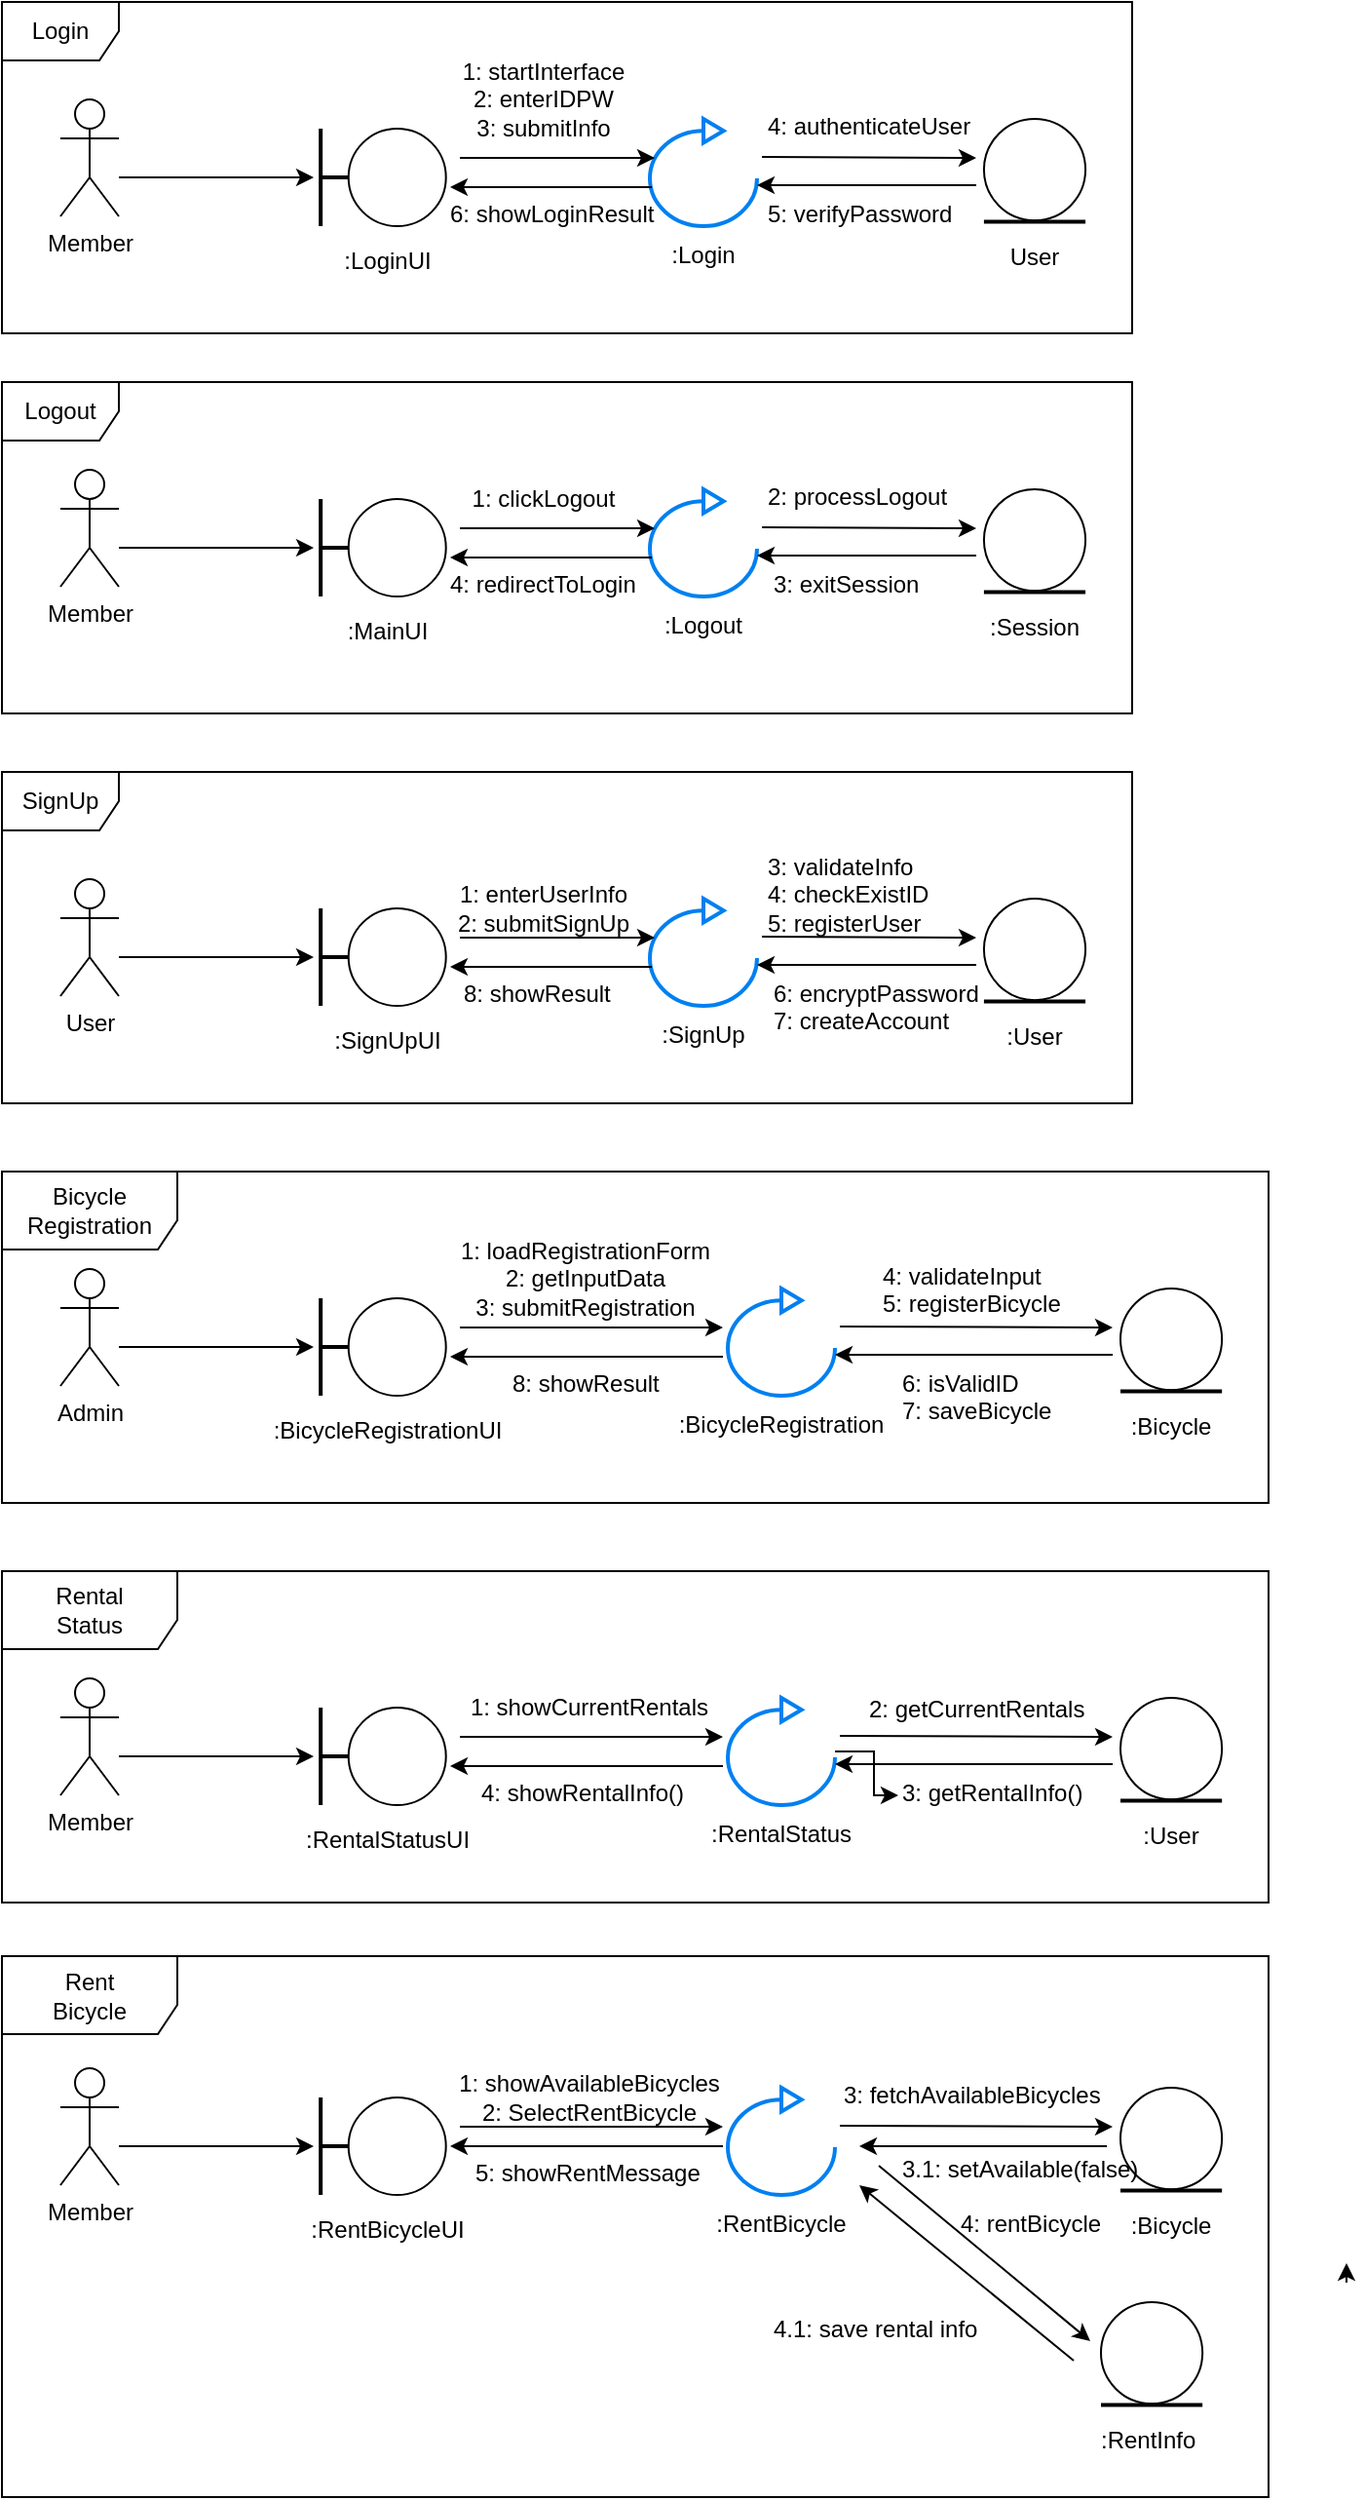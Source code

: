<mxfile version="27.0.6">
  <diagram id="7POO8YVk538lAPWGpWl2" name="페이지-1">
    <mxGraphModel dx="1158" dy="586" grid="1" gridSize="10" guides="1" tooltips="1" connect="1" arrows="1" fold="1" page="1" pageScale="1" pageWidth="1654" pageHeight="2336" math="0" shadow="0">
      <root>
        <mxCell id="0" />
        <mxCell id="1" parent="0" />
        <mxCell id="b7lioFWHBZrYRU6YxalM-2" value="Member" style="shape=umlActor;verticalLabelPosition=bottom;verticalAlign=top;html=1;outlineConnect=0;" vertex="1" parent="1">
          <mxGeometry x="40" y="80" width="30" height="60" as="geometry" />
        </mxCell>
        <mxCell id="b7lioFWHBZrYRU6YxalM-4" value="" style="html=1;verticalLabelPosition=bottom;align=center;labelBackgroundColor=#ffffff;verticalAlign=top;strokeWidth=2;strokeColor=light-dark(#0080F0,#FFFFFF);shadow=0;dashed=0;shape=mxgraph.ios7.icons.reload;" vertex="1" parent="1">
          <mxGeometry x="342.5" y="90" width="55" height="55" as="geometry" />
        </mxCell>
        <mxCell id="b7lioFWHBZrYRU6YxalM-15" value="" style="group" vertex="1" connectable="0" parent="1">
          <mxGeometry x="170" y="95" width="75" height="50" as="geometry" />
        </mxCell>
        <mxCell id="b7lioFWHBZrYRU6YxalM-12" value="" style="ellipse;whiteSpace=wrap;html=1;aspect=fixed;" vertex="1" parent="b7lioFWHBZrYRU6YxalM-15">
          <mxGeometry x="17.857" width="50" height="50" as="geometry" />
        </mxCell>
        <mxCell id="b7lioFWHBZrYRU6YxalM-13" value="" style="line;strokeWidth=2;html=1;" vertex="1" parent="b7lioFWHBZrYRU6YxalM-15">
          <mxGeometry x="3.571" y="21.875" width="14.286" height="6.25" as="geometry" />
        </mxCell>
        <mxCell id="b7lioFWHBZrYRU6YxalM-14" value="" style="line;strokeWidth=2;direction=south;html=1;" vertex="1" parent="b7lioFWHBZrYRU6YxalM-15">
          <mxGeometry width="7.143" height="50" as="geometry" />
        </mxCell>
        <mxCell id="b7lioFWHBZrYRU6YxalM-16" value="" style="group" vertex="1" connectable="0" parent="1">
          <mxGeometry x="513.95" y="90" width="52.09" height="56" as="geometry" />
        </mxCell>
        <mxCell id="b7lioFWHBZrYRU6YxalM-8" value="" style="ellipse;whiteSpace=wrap;html=1;aspect=fixed;" vertex="1" parent="b7lioFWHBZrYRU6YxalM-16">
          <mxGeometry width="52.09" height="52.09" as="geometry" />
        </mxCell>
        <mxCell id="b7lioFWHBZrYRU6YxalM-11" value="" style="line;strokeWidth=2;html=1;" vertex="1" parent="b7lioFWHBZrYRU6YxalM-16">
          <mxGeometry y="49.488" width="52.09" height="6.512" as="geometry" />
        </mxCell>
        <mxCell id="b7lioFWHBZrYRU6YxalM-18" value=":LoginUI" style="text;html=1;align=center;verticalAlign=middle;whiteSpace=wrap;rounded=0;fillColor=none;strokeColor=light-dark(transparent,#000000);" vertex="1" parent="1">
          <mxGeometry x="177.5" y="148" width="60" height="30" as="geometry" />
        </mxCell>
        <mxCell id="b7lioFWHBZrYRU6YxalM-20" value=":Login" style="text;html=1;align=center;verticalAlign=middle;whiteSpace=wrap;rounded=0;fillColor=none;strokeColor=light-dark(transparent,#000000);" vertex="1" parent="1">
          <mxGeometry x="340" y="145" width="60" height="30" as="geometry" />
        </mxCell>
        <mxCell id="b7lioFWHBZrYRU6YxalM-23" value="User" style="text;html=1;align=center;verticalAlign=middle;whiteSpace=wrap;rounded=0;" vertex="1" parent="1">
          <mxGeometry x="510" y="146" width="60" height="30" as="geometry" />
        </mxCell>
        <mxCell id="b7lioFWHBZrYRU6YxalM-24" value="1: startInterface&lt;div&gt;2: enterIDPW&lt;/div&gt;&lt;div&gt;3: submitInfo&lt;/div&gt;" style="text;html=1;align=center;verticalAlign=middle;whiteSpace=wrap;rounded=0;" vertex="1" parent="1">
          <mxGeometry x="237.5" y="50" width="100" height="60" as="geometry" />
        </mxCell>
        <mxCell id="b7lioFWHBZrYRU6YxalM-25" value="4: authenticateUser" style="text;whiteSpace=wrap;" vertex="1" parent="1">
          <mxGeometry x="401.45" y="80" width="112.5" height="30" as="geometry" />
        </mxCell>
        <mxCell id="b7lioFWHBZrYRU6YxalM-29" value="" style="endArrow=classic;html=1;rounded=0;" edge="1" parent="1">
          <mxGeometry width="50" height="50" relative="1" as="geometry">
            <mxPoint x="70" y="120" as="sourcePoint" />
            <mxPoint x="170" y="120" as="targetPoint" />
          </mxGeometry>
        </mxCell>
        <mxCell id="b7lioFWHBZrYRU6YxalM-30" value="" style="endArrow=classic;html=1;rounded=0;" edge="1" parent="1">
          <mxGeometry width="50" height="50" relative="1" as="geometry">
            <mxPoint x="245" y="110" as="sourcePoint" />
            <mxPoint x="345" y="110" as="targetPoint" />
          </mxGeometry>
        </mxCell>
        <mxCell id="b7lioFWHBZrYRU6YxalM-31" value="" style="endArrow=classic;html=1;rounded=0;" edge="1" parent="1">
          <mxGeometry width="50" height="50" relative="1" as="geometry">
            <mxPoint x="400" y="109.52" as="sourcePoint" />
            <mxPoint x="510" y="110" as="targetPoint" />
          </mxGeometry>
        </mxCell>
        <mxCell id="b7lioFWHBZrYRU6YxalM-32" value="" style="endArrow=classic;html=1;rounded=0;" edge="1" parent="1">
          <mxGeometry width="50" height="50" relative="1" as="geometry">
            <mxPoint x="510" y="124" as="sourcePoint" />
            <mxPoint x="397.5" y="124" as="targetPoint" />
          </mxGeometry>
        </mxCell>
        <mxCell id="b7lioFWHBZrYRU6YxalM-34" value="5: verifyPassword" style="text;whiteSpace=wrap;" vertex="1" parent="1">
          <mxGeometry x="400.5" y="125" width="110" height="30" as="geometry" />
        </mxCell>
        <mxCell id="b7lioFWHBZrYRU6YxalM-38" value="" style="endArrow=classic;html=1;rounded=0;" edge="1" parent="1">
          <mxGeometry width="50" height="50" relative="1" as="geometry">
            <mxPoint x="343.5" y="125" as="sourcePoint" />
            <mxPoint x="240" y="125" as="targetPoint" />
          </mxGeometry>
        </mxCell>
        <mxCell id="b7lioFWHBZrYRU6YxalM-39" value="6: showLoginResult" style="text;whiteSpace=wrap;" vertex="1" parent="1">
          <mxGeometry x="237.5" y="125" width="110" height="30" as="geometry" />
        </mxCell>
        <mxCell id="b7lioFWHBZrYRU6YxalM-40" value="Member" style="shape=umlActor;verticalLabelPosition=bottom;verticalAlign=top;html=1;outlineConnect=0;" vertex="1" parent="1">
          <mxGeometry x="40" y="270" width="30" height="60" as="geometry" />
        </mxCell>
        <mxCell id="b7lioFWHBZrYRU6YxalM-41" value="" style="html=1;verticalLabelPosition=bottom;align=center;labelBackgroundColor=#ffffff;verticalAlign=top;strokeWidth=2;strokeColor=light-dark(#0080F0,#FFFFFF);shadow=0;dashed=0;shape=mxgraph.ios7.icons.reload;" vertex="1" parent="1">
          <mxGeometry x="342.5" y="280" width="55" height="55" as="geometry" />
        </mxCell>
        <mxCell id="b7lioFWHBZrYRU6YxalM-42" value="" style="group" vertex="1" connectable="0" parent="1">
          <mxGeometry x="170" y="285" width="75" height="50" as="geometry" />
        </mxCell>
        <mxCell id="b7lioFWHBZrYRU6YxalM-43" value="" style="ellipse;whiteSpace=wrap;html=1;aspect=fixed;" vertex="1" parent="b7lioFWHBZrYRU6YxalM-42">
          <mxGeometry x="17.857" width="50" height="50" as="geometry" />
        </mxCell>
        <mxCell id="b7lioFWHBZrYRU6YxalM-44" value="" style="line;strokeWidth=2;html=1;" vertex="1" parent="b7lioFWHBZrYRU6YxalM-42">
          <mxGeometry x="3.571" y="21.875" width="14.286" height="6.25" as="geometry" />
        </mxCell>
        <mxCell id="b7lioFWHBZrYRU6YxalM-45" value="" style="line;strokeWidth=2;direction=south;html=1;" vertex="1" parent="b7lioFWHBZrYRU6YxalM-42">
          <mxGeometry width="7.143" height="50" as="geometry" />
        </mxCell>
        <mxCell id="b7lioFWHBZrYRU6YxalM-46" value="" style="group" vertex="1" connectable="0" parent="1">
          <mxGeometry x="513.95" y="280" width="52.09" height="56" as="geometry" />
        </mxCell>
        <mxCell id="b7lioFWHBZrYRU6YxalM-47" value="" style="ellipse;whiteSpace=wrap;html=1;aspect=fixed;" vertex="1" parent="b7lioFWHBZrYRU6YxalM-46">
          <mxGeometry width="52.09" height="52.09" as="geometry" />
        </mxCell>
        <mxCell id="b7lioFWHBZrYRU6YxalM-48" value="" style="line;strokeWidth=2;html=1;" vertex="1" parent="b7lioFWHBZrYRU6YxalM-46">
          <mxGeometry y="49.488" width="52.09" height="6.512" as="geometry" />
        </mxCell>
        <mxCell id="b7lioFWHBZrYRU6YxalM-49" value=":MainUI" style="text;html=1;align=center;verticalAlign=middle;whiteSpace=wrap;rounded=0;fillColor=none;strokeColor=light-dark(transparent,#000000);" vertex="1" parent="1">
          <mxGeometry x="177.5" y="338" width="60" height="30" as="geometry" />
        </mxCell>
        <mxCell id="b7lioFWHBZrYRU6YxalM-50" value=":Logout" style="text;html=1;align=center;verticalAlign=middle;whiteSpace=wrap;rounded=0;fillColor=none;strokeColor=light-dark(transparent,#000000);" vertex="1" parent="1">
          <mxGeometry x="340" y="335" width="60" height="30" as="geometry" />
        </mxCell>
        <mxCell id="b7lioFWHBZrYRU6YxalM-51" value=":Session" style="text;html=1;align=center;verticalAlign=middle;whiteSpace=wrap;rounded=0;" vertex="1" parent="1">
          <mxGeometry x="510" y="336" width="60" height="30" as="geometry" />
        </mxCell>
        <mxCell id="b7lioFWHBZrYRU6YxalM-52" value="1: clickLogout" style="text;html=1;align=center;verticalAlign=middle;whiteSpace=wrap;rounded=0;" vertex="1" parent="1">
          <mxGeometry x="237.5" y="270" width="100" height="30" as="geometry" />
        </mxCell>
        <mxCell id="b7lioFWHBZrYRU6YxalM-53" value="2: processLogout" style="text;whiteSpace=wrap;" vertex="1" parent="1">
          <mxGeometry x="401.45" y="270" width="112.5" height="30" as="geometry" />
        </mxCell>
        <mxCell id="b7lioFWHBZrYRU6YxalM-54" value="" style="endArrow=classic;html=1;rounded=0;" edge="1" parent="1">
          <mxGeometry width="50" height="50" relative="1" as="geometry">
            <mxPoint x="70" y="310" as="sourcePoint" />
            <mxPoint x="170" y="310" as="targetPoint" />
          </mxGeometry>
        </mxCell>
        <mxCell id="b7lioFWHBZrYRU6YxalM-55" value="" style="endArrow=classic;html=1;rounded=0;" edge="1" parent="1">
          <mxGeometry width="50" height="50" relative="1" as="geometry">
            <mxPoint x="245" y="300" as="sourcePoint" />
            <mxPoint x="345" y="300" as="targetPoint" />
          </mxGeometry>
        </mxCell>
        <mxCell id="b7lioFWHBZrYRU6YxalM-56" value="" style="endArrow=classic;html=1;rounded=0;" edge="1" parent="1">
          <mxGeometry width="50" height="50" relative="1" as="geometry">
            <mxPoint x="400" y="299.52" as="sourcePoint" />
            <mxPoint x="510" y="300" as="targetPoint" />
          </mxGeometry>
        </mxCell>
        <mxCell id="b7lioFWHBZrYRU6YxalM-57" value="" style="endArrow=classic;html=1;rounded=0;" edge="1" parent="1">
          <mxGeometry width="50" height="50" relative="1" as="geometry">
            <mxPoint x="510" y="314" as="sourcePoint" />
            <mxPoint x="397.5" y="314" as="targetPoint" />
          </mxGeometry>
        </mxCell>
        <mxCell id="b7lioFWHBZrYRU6YxalM-58" value="3: exitSession" style="text;whiteSpace=wrap;" vertex="1" parent="1">
          <mxGeometry x="403.95" y="315" width="110" height="30" as="geometry" />
        </mxCell>
        <mxCell id="b7lioFWHBZrYRU6YxalM-59" value="" style="endArrow=classic;html=1;rounded=0;" edge="1" parent="1">
          <mxGeometry width="50" height="50" relative="1" as="geometry">
            <mxPoint x="343.5" y="315" as="sourcePoint" />
            <mxPoint x="240" y="315" as="targetPoint" />
          </mxGeometry>
        </mxCell>
        <mxCell id="b7lioFWHBZrYRU6YxalM-60" value="4: redirectToLogin" style="text;whiteSpace=wrap;" vertex="1" parent="1">
          <mxGeometry x="237.5" y="315" width="110" height="30" as="geometry" />
        </mxCell>
        <mxCell id="b7lioFWHBZrYRU6YxalM-61" value="Login" style="shape=umlFrame;whiteSpace=wrap;html=1;pointerEvents=0;" vertex="1" parent="1">
          <mxGeometry x="10" y="30" width="580" height="170" as="geometry" />
        </mxCell>
        <mxCell id="b7lioFWHBZrYRU6YxalM-62" value="Logout" style="shape=umlFrame;whiteSpace=wrap;html=1;pointerEvents=0;" vertex="1" parent="1">
          <mxGeometry x="10" y="225" width="580" height="170" as="geometry" />
        </mxCell>
        <mxCell id="b7lioFWHBZrYRU6YxalM-63" value="User" style="shape=umlActor;verticalLabelPosition=bottom;verticalAlign=top;html=1;outlineConnect=0;" vertex="1" parent="1">
          <mxGeometry x="40" y="480" width="30" height="60" as="geometry" />
        </mxCell>
        <mxCell id="b7lioFWHBZrYRU6YxalM-64" value="" style="html=1;verticalLabelPosition=bottom;align=center;labelBackgroundColor=#ffffff;verticalAlign=top;strokeWidth=2;strokeColor=light-dark(#0080F0,#FFFFFF);shadow=0;dashed=0;shape=mxgraph.ios7.icons.reload;" vertex="1" parent="1">
          <mxGeometry x="342.5" y="490" width="55" height="55" as="geometry" />
        </mxCell>
        <mxCell id="b7lioFWHBZrYRU6YxalM-65" value="" style="group" vertex="1" connectable="0" parent="1">
          <mxGeometry x="170" y="495" width="75" height="50" as="geometry" />
        </mxCell>
        <mxCell id="b7lioFWHBZrYRU6YxalM-66" value="" style="ellipse;whiteSpace=wrap;html=1;aspect=fixed;" vertex="1" parent="b7lioFWHBZrYRU6YxalM-65">
          <mxGeometry x="17.857" width="50" height="50" as="geometry" />
        </mxCell>
        <mxCell id="b7lioFWHBZrYRU6YxalM-67" value="" style="line;strokeWidth=2;html=1;" vertex="1" parent="b7lioFWHBZrYRU6YxalM-65">
          <mxGeometry x="3.571" y="21.875" width="14.286" height="6.25" as="geometry" />
        </mxCell>
        <mxCell id="b7lioFWHBZrYRU6YxalM-68" value="" style="line;strokeWidth=2;direction=south;html=1;" vertex="1" parent="b7lioFWHBZrYRU6YxalM-65">
          <mxGeometry width="7.143" height="50" as="geometry" />
        </mxCell>
        <mxCell id="b7lioFWHBZrYRU6YxalM-69" value="" style="group" vertex="1" connectable="0" parent="1">
          <mxGeometry x="513.95" y="490" width="52.09" height="56" as="geometry" />
        </mxCell>
        <mxCell id="b7lioFWHBZrYRU6YxalM-70" value="" style="ellipse;whiteSpace=wrap;html=1;aspect=fixed;" vertex="1" parent="b7lioFWHBZrYRU6YxalM-69">
          <mxGeometry width="52.09" height="52.09" as="geometry" />
        </mxCell>
        <mxCell id="b7lioFWHBZrYRU6YxalM-71" value="" style="line;strokeWidth=2;html=1;" vertex="1" parent="b7lioFWHBZrYRU6YxalM-69">
          <mxGeometry y="49.488" width="52.09" height="6.512" as="geometry" />
        </mxCell>
        <mxCell id="b7lioFWHBZrYRU6YxalM-72" value=":SignUpUI" style="text;html=1;align=center;verticalAlign=middle;whiteSpace=wrap;rounded=0;fillColor=none;strokeColor=light-dark(transparent,#000000);" vertex="1" parent="1">
          <mxGeometry x="177.5" y="548" width="60" height="30" as="geometry" />
        </mxCell>
        <mxCell id="b7lioFWHBZrYRU6YxalM-73" value=":SignUp" style="text;html=1;align=center;verticalAlign=middle;whiteSpace=wrap;rounded=0;fillColor=none;strokeColor=light-dark(transparent,#000000);" vertex="1" parent="1">
          <mxGeometry x="340" y="545" width="60" height="30" as="geometry" />
        </mxCell>
        <mxCell id="b7lioFWHBZrYRU6YxalM-74" value=":User" style="text;html=1;align=center;verticalAlign=middle;whiteSpace=wrap;rounded=0;" vertex="1" parent="1">
          <mxGeometry x="510" y="546" width="60" height="30" as="geometry" />
        </mxCell>
        <mxCell id="b7lioFWHBZrYRU6YxalM-75" value="1: enterUserInfo&lt;div&gt;2: submitSignUp&lt;/div&gt;" style="text;html=1;align=center;verticalAlign=middle;whiteSpace=wrap;rounded=0;" vertex="1" parent="1">
          <mxGeometry x="237.5" y="480" width="100" height="30" as="geometry" />
        </mxCell>
        <mxCell id="b7lioFWHBZrYRU6YxalM-76" value="3: validateInfo&#xa;4: checkExistID&#xa;5: registerUser" style="text;whiteSpace=wrap;" vertex="1" parent="1">
          <mxGeometry x="401.45" y="460" width="112.5" height="50" as="geometry" />
        </mxCell>
        <mxCell id="b7lioFWHBZrYRU6YxalM-77" value="" style="endArrow=classic;html=1;rounded=0;" edge="1" parent="1">
          <mxGeometry width="50" height="50" relative="1" as="geometry">
            <mxPoint x="70" y="520" as="sourcePoint" />
            <mxPoint x="170" y="520" as="targetPoint" />
          </mxGeometry>
        </mxCell>
        <mxCell id="b7lioFWHBZrYRU6YxalM-78" value="" style="endArrow=classic;html=1;rounded=0;" edge="1" parent="1">
          <mxGeometry width="50" height="50" relative="1" as="geometry">
            <mxPoint x="245" y="510" as="sourcePoint" />
            <mxPoint x="345" y="510" as="targetPoint" />
          </mxGeometry>
        </mxCell>
        <mxCell id="b7lioFWHBZrYRU6YxalM-79" value="" style="endArrow=classic;html=1;rounded=0;" edge="1" parent="1">
          <mxGeometry width="50" height="50" relative="1" as="geometry">
            <mxPoint x="400" y="509.52" as="sourcePoint" />
            <mxPoint x="510" y="510" as="targetPoint" />
          </mxGeometry>
        </mxCell>
        <mxCell id="b7lioFWHBZrYRU6YxalM-80" value="" style="endArrow=classic;html=1;rounded=0;" edge="1" parent="1">
          <mxGeometry width="50" height="50" relative="1" as="geometry">
            <mxPoint x="510" y="524" as="sourcePoint" />
            <mxPoint x="397.5" y="524" as="targetPoint" />
          </mxGeometry>
        </mxCell>
        <mxCell id="b7lioFWHBZrYRU6YxalM-81" value="6: encryptPassword&#xa;7: createAccount" style="text;whiteSpace=wrap;" vertex="1" parent="1">
          <mxGeometry x="403.95" y="525" width="110" height="30" as="geometry" />
        </mxCell>
        <mxCell id="b7lioFWHBZrYRU6YxalM-82" value="" style="endArrow=classic;html=1;rounded=0;" edge="1" parent="1">
          <mxGeometry width="50" height="50" relative="1" as="geometry">
            <mxPoint x="343.5" y="525" as="sourcePoint" />
            <mxPoint x="240" y="525" as="targetPoint" />
          </mxGeometry>
        </mxCell>
        <mxCell id="b7lioFWHBZrYRU6YxalM-83" value="8: showResult" style="text;whiteSpace=wrap;" vertex="1" parent="1">
          <mxGeometry x="245" y="525" width="110" height="30" as="geometry" />
        </mxCell>
        <mxCell id="b7lioFWHBZrYRU6YxalM-84" value="SignUp" style="shape=umlFrame;whiteSpace=wrap;html=1;pointerEvents=0;" vertex="1" parent="1">
          <mxGeometry x="10" y="425" width="580" height="170" as="geometry" />
        </mxCell>
        <mxCell id="b7lioFWHBZrYRU6YxalM-85" value="Admin" style="shape=umlActor;verticalLabelPosition=bottom;verticalAlign=top;html=1;outlineConnect=0;" vertex="1" parent="1">
          <mxGeometry x="40" y="680" width="30" height="60" as="geometry" />
        </mxCell>
        <mxCell id="b7lioFWHBZrYRU6YxalM-86" value="" style="html=1;verticalLabelPosition=bottom;align=center;labelBackgroundColor=#ffffff;verticalAlign=top;strokeWidth=2;strokeColor=light-dark(#0080F0,#FFFFFF);shadow=0;dashed=0;shape=mxgraph.ios7.icons.reload;" vertex="1" parent="1">
          <mxGeometry x="382.5" y="690" width="55" height="55" as="geometry" />
        </mxCell>
        <mxCell id="b7lioFWHBZrYRU6YxalM-87" value="" style="group" vertex="1" connectable="0" parent="1">
          <mxGeometry x="170" y="695" width="75" height="50" as="geometry" />
        </mxCell>
        <mxCell id="b7lioFWHBZrYRU6YxalM-88" value="" style="ellipse;whiteSpace=wrap;html=1;aspect=fixed;" vertex="1" parent="b7lioFWHBZrYRU6YxalM-87">
          <mxGeometry x="17.857" width="50" height="50" as="geometry" />
        </mxCell>
        <mxCell id="b7lioFWHBZrYRU6YxalM-89" value="" style="line;strokeWidth=2;html=1;" vertex="1" parent="b7lioFWHBZrYRU6YxalM-87">
          <mxGeometry x="3.571" y="21.875" width="14.286" height="6.25" as="geometry" />
        </mxCell>
        <mxCell id="b7lioFWHBZrYRU6YxalM-90" value="" style="line;strokeWidth=2;direction=south;html=1;" vertex="1" parent="b7lioFWHBZrYRU6YxalM-87">
          <mxGeometry width="7.143" height="50" as="geometry" />
        </mxCell>
        <mxCell id="b7lioFWHBZrYRU6YxalM-91" value="" style="group" vertex="1" connectable="0" parent="1">
          <mxGeometry x="584" y="690" width="52.09" height="56" as="geometry" />
        </mxCell>
        <mxCell id="b7lioFWHBZrYRU6YxalM-92" value="" style="ellipse;whiteSpace=wrap;html=1;aspect=fixed;" vertex="1" parent="b7lioFWHBZrYRU6YxalM-91">
          <mxGeometry width="52.09" height="52.09" as="geometry" />
        </mxCell>
        <mxCell id="b7lioFWHBZrYRU6YxalM-93" value="" style="line;strokeWidth=2;html=1;" vertex="1" parent="b7lioFWHBZrYRU6YxalM-91">
          <mxGeometry y="49.488" width="52.09" height="6.512" as="geometry" />
        </mxCell>
        <mxCell id="b7lioFWHBZrYRU6YxalM-94" value=":BicycleRegistrationUI" style="text;html=1;align=center;verticalAlign=middle;whiteSpace=wrap;rounded=0;fillColor=none;strokeColor=light-dark(transparent,#000000);" vertex="1" parent="1">
          <mxGeometry x="177.5" y="748" width="60" height="30" as="geometry" />
        </mxCell>
        <mxCell id="b7lioFWHBZrYRU6YxalM-95" value=":BicycleRegistration" style="text;html=1;align=center;verticalAlign=middle;whiteSpace=wrap;rounded=0;fillColor=none;strokeColor=light-dark(transparent,#000000);" vertex="1" parent="1">
          <mxGeometry x="380" y="745" width="60" height="30" as="geometry" />
        </mxCell>
        <mxCell id="b7lioFWHBZrYRU6YxalM-96" value=":Bicycle" style="text;html=1;align=center;verticalAlign=middle;whiteSpace=wrap;rounded=0;" vertex="1" parent="1">
          <mxGeometry x="580" y="746" width="60" height="30" as="geometry" />
        </mxCell>
        <mxCell id="b7lioFWHBZrYRU6YxalM-97" value="1: loadRegistrationForm&lt;div&gt;2: getInputData&lt;br&gt;3: submitRegistration&lt;/div&gt;" style="text;html=1;align=center;verticalAlign=middle;whiteSpace=wrap;rounded=0;" vertex="1" parent="1">
          <mxGeometry x="237.5" y="670" width="142.5" height="30" as="geometry" />
        </mxCell>
        <mxCell id="b7lioFWHBZrYRU6YxalM-98" value="4: validateInput&#xa;5: registerBicycle" style="text;whiteSpace=wrap;" vertex="1" parent="1">
          <mxGeometry x="460" y="670" width="112.5" height="40" as="geometry" />
        </mxCell>
        <mxCell id="b7lioFWHBZrYRU6YxalM-99" value="" style="endArrow=classic;html=1;rounded=0;" edge="1" parent="1">
          <mxGeometry width="50" height="50" relative="1" as="geometry">
            <mxPoint x="70" y="720" as="sourcePoint" />
            <mxPoint x="170" y="720" as="targetPoint" />
          </mxGeometry>
        </mxCell>
        <mxCell id="b7lioFWHBZrYRU6YxalM-100" value="" style="endArrow=classic;html=1;rounded=0;" edge="1" parent="1">
          <mxGeometry width="50" height="50" relative="1" as="geometry">
            <mxPoint x="245" y="710" as="sourcePoint" />
            <mxPoint x="380" y="710" as="targetPoint" />
          </mxGeometry>
        </mxCell>
        <mxCell id="b7lioFWHBZrYRU6YxalM-101" value="" style="endArrow=classic;html=1;rounded=0;" edge="1" parent="1">
          <mxGeometry width="50" height="50" relative="1" as="geometry">
            <mxPoint x="440" y="709.52" as="sourcePoint" />
            <mxPoint x="580" y="710" as="targetPoint" />
          </mxGeometry>
        </mxCell>
        <mxCell id="b7lioFWHBZrYRU6YxalM-102" value="" style="endArrow=classic;html=1;rounded=0;" edge="1" parent="1">
          <mxGeometry width="50" height="50" relative="1" as="geometry">
            <mxPoint x="580" y="724" as="sourcePoint" />
            <mxPoint x="437.5" y="724" as="targetPoint" />
          </mxGeometry>
        </mxCell>
        <mxCell id="b7lioFWHBZrYRU6YxalM-103" value="6: isValidID&#xa;7: saveBicycle" style="text;whiteSpace=wrap;" vertex="1" parent="1">
          <mxGeometry x="470" y="725" width="110" height="30" as="geometry" />
        </mxCell>
        <mxCell id="b7lioFWHBZrYRU6YxalM-104" value="" style="endArrow=classic;html=1;rounded=0;" edge="1" parent="1">
          <mxGeometry width="50" height="50" relative="1" as="geometry">
            <mxPoint x="380" y="725" as="sourcePoint" />
            <mxPoint x="240" y="725" as="targetPoint" />
          </mxGeometry>
        </mxCell>
        <mxCell id="b7lioFWHBZrYRU6YxalM-105" value="8: showResult" style="text;whiteSpace=wrap;" vertex="1" parent="1">
          <mxGeometry x="270" y="725" width="110" height="30" as="geometry" />
        </mxCell>
        <mxCell id="b7lioFWHBZrYRU6YxalM-106" value="Bicycle&lt;div&gt;Registration&lt;/div&gt;" style="shape=umlFrame;whiteSpace=wrap;html=1;pointerEvents=0;width=90;height=40;" vertex="1" parent="1">
          <mxGeometry x="10" y="630" width="650" height="170" as="geometry" />
        </mxCell>
        <mxCell id="b7lioFWHBZrYRU6YxalM-107" value="Member" style="shape=umlActor;verticalLabelPosition=bottom;verticalAlign=top;html=1;outlineConnect=0;" vertex="1" parent="1">
          <mxGeometry x="40" y="890" width="30" height="60" as="geometry" />
        </mxCell>
        <mxCell id="b7lioFWHBZrYRU6YxalM-163" value="" style="edgeStyle=orthogonalEdgeStyle;rounded=0;orthogonalLoop=1;jettySize=auto;html=1;" edge="1" parent="1" source="b7lioFWHBZrYRU6YxalM-108" target="b7lioFWHBZrYRU6YxalM-125">
          <mxGeometry relative="1" as="geometry" />
        </mxCell>
        <mxCell id="b7lioFWHBZrYRU6YxalM-108" value="" style="html=1;verticalLabelPosition=bottom;align=center;labelBackgroundColor=#ffffff;verticalAlign=top;strokeWidth=2;strokeColor=light-dark(#0080F0,#FFFFFF);shadow=0;dashed=0;shape=mxgraph.ios7.icons.reload;" vertex="1" parent="1">
          <mxGeometry x="382.5" y="900" width="55" height="55" as="geometry" />
        </mxCell>
        <mxCell id="b7lioFWHBZrYRU6YxalM-109" value="" style="group" vertex="1" connectable="0" parent="1">
          <mxGeometry x="170" y="905" width="75" height="50" as="geometry" />
        </mxCell>
        <mxCell id="b7lioFWHBZrYRU6YxalM-110" value="" style="ellipse;whiteSpace=wrap;html=1;aspect=fixed;" vertex="1" parent="b7lioFWHBZrYRU6YxalM-109">
          <mxGeometry x="17.857" width="50" height="50" as="geometry" />
        </mxCell>
        <mxCell id="b7lioFWHBZrYRU6YxalM-111" value="" style="line;strokeWidth=2;html=1;" vertex="1" parent="b7lioFWHBZrYRU6YxalM-109">
          <mxGeometry x="3.571" y="21.875" width="14.286" height="6.25" as="geometry" />
        </mxCell>
        <mxCell id="b7lioFWHBZrYRU6YxalM-112" value="" style="line;strokeWidth=2;direction=south;html=1;" vertex="1" parent="b7lioFWHBZrYRU6YxalM-109">
          <mxGeometry width="7.143" height="50" as="geometry" />
        </mxCell>
        <mxCell id="b7lioFWHBZrYRU6YxalM-113" value="" style="group" vertex="1" connectable="0" parent="1">
          <mxGeometry x="584" y="900" width="52.09" height="56" as="geometry" />
        </mxCell>
        <mxCell id="b7lioFWHBZrYRU6YxalM-114" value="" style="ellipse;whiteSpace=wrap;html=1;aspect=fixed;" vertex="1" parent="b7lioFWHBZrYRU6YxalM-113">
          <mxGeometry width="52.09" height="52.09" as="geometry" />
        </mxCell>
        <mxCell id="b7lioFWHBZrYRU6YxalM-115" value="" style="line;strokeWidth=2;html=1;" vertex="1" parent="b7lioFWHBZrYRU6YxalM-113">
          <mxGeometry y="49.488" width="52.09" height="6.512" as="geometry" />
        </mxCell>
        <mxCell id="b7lioFWHBZrYRU6YxalM-116" value=":RentalStatusUI" style="text;html=1;align=center;verticalAlign=middle;whiteSpace=wrap;rounded=0;fillColor=none;strokeColor=light-dark(transparent,#000000);" vertex="1" parent="1">
          <mxGeometry x="177.5" y="958" width="60" height="30" as="geometry" />
        </mxCell>
        <mxCell id="b7lioFWHBZrYRU6YxalM-117" value=":RentalStatus" style="text;html=1;align=center;verticalAlign=middle;whiteSpace=wrap;rounded=0;fillColor=none;strokeColor=light-dark(transparent,#000000);" vertex="1" parent="1">
          <mxGeometry x="380" y="955" width="60" height="30" as="geometry" />
        </mxCell>
        <mxCell id="b7lioFWHBZrYRU6YxalM-118" value=":User" style="text;html=1;align=center;verticalAlign=middle;whiteSpace=wrap;rounded=0;" vertex="1" parent="1">
          <mxGeometry x="580" y="956" width="60" height="30" as="geometry" />
        </mxCell>
        <mxCell id="b7lioFWHBZrYRU6YxalM-119" value="1: showCurrentRentals" style="text;html=1;align=center;verticalAlign=middle;whiteSpace=wrap;rounded=0;" vertex="1" parent="1">
          <mxGeometry x="240" y="890" width="142.5" height="30" as="geometry" />
        </mxCell>
        <mxCell id="b7lioFWHBZrYRU6YxalM-120" value="2: getCurrentRentals" style="text;whiteSpace=wrap;" vertex="1" parent="1">
          <mxGeometry x="453" y="892" width="112.5" height="40" as="geometry" />
        </mxCell>
        <mxCell id="b7lioFWHBZrYRU6YxalM-121" value="" style="endArrow=classic;html=1;rounded=0;" edge="1" parent="1">
          <mxGeometry width="50" height="50" relative="1" as="geometry">
            <mxPoint x="70" y="930" as="sourcePoint" />
            <mxPoint x="170" y="930" as="targetPoint" />
          </mxGeometry>
        </mxCell>
        <mxCell id="b7lioFWHBZrYRU6YxalM-122" value="" style="endArrow=classic;html=1;rounded=0;" edge="1" parent="1">
          <mxGeometry width="50" height="50" relative="1" as="geometry">
            <mxPoint x="245" y="920" as="sourcePoint" />
            <mxPoint x="380" y="920" as="targetPoint" />
          </mxGeometry>
        </mxCell>
        <mxCell id="b7lioFWHBZrYRU6YxalM-123" value="" style="endArrow=classic;html=1;rounded=0;" edge="1" parent="1">
          <mxGeometry width="50" height="50" relative="1" as="geometry">
            <mxPoint x="440" y="919.52" as="sourcePoint" />
            <mxPoint x="580" y="920" as="targetPoint" />
          </mxGeometry>
        </mxCell>
        <mxCell id="b7lioFWHBZrYRU6YxalM-124" value="" style="endArrow=classic;html=1;rounded=0;" edge="1" parent="1">
          <mxGeometry width="50" height="50" relative="1" as="geometry">
            <mxPoint x="580" y="934" as="sourcePoint" />
            <mxPoint x="437.5" y="934" as="targetPoint" />
          </mxGeometry>
        </mxCell>
        <mxCell id="b7lioFWHBZrYRU6YxalM-125" value="3: getRentalInfo()" style="text;whiteSpace=wrap;" vertex="1" parent="1">
          <mxGeometry x="470" y="935" width="110" height="30" as="geometry" />
        </mxCell>
        <mxCell id="b7lioFWHBZrYRU6YxalM-126" value="" style="endArrow=classic;html=1;rounded=0;" edge="1" parent="1">
          <mxGeometry width="50" height="50" relative="1" as="geometry">
            <mxPoint x="380" y="935" as="sourcePoint" />
            <mxPoint x="240" y="935" as="targetPoint" />
          </mxGeometry>
        </mxCell>
        <mxCell id="b7lioFWHBZrYRU6YxalM-127" value="4: showRentalInfo()" style="text;whiteSpace=wrap;" vertex="1" parent="1">
          <mxGeometry x="253.75" y="935" width="110" height="30" as="geometry" />
        </mxCell>
        <mxCell id="b7lioFWHBZrYRU6YxalM-129" value="Rental&lt;br&gt;Status" style="shape=umlFrame;whiteSpace=wrap;html=1;pointerEvents=0;width=90;height=40;" vertex="1" parent="1">
          <mxGeometry x="10" y="835" width="650" height="170" as="geometry" />
        </mxCell>
        <mxCell id="b7lioFWHBZrYRU6YxalM-130" value="Member" style="shape=umlActor;verticalLabelPosition=bottom;verticalAlign=top;html=1;outlineConnect=0;" vertex="1" parent="1">
          <mxGeometry x="40" y="1090" width="30" height="60" as="geometry" />
        </mxCell>
        <mxCell id="b7lioFWHBZrYRU6YxalM-131" value="" style="html=1;verticalLabelPosition=bottom;align=center;labelBackgroundColor=#ffffff;verticalAlign=top;strokeWidth=2;strokeColor=light-dark(#0080F0,#FFFFFF);shadow=0;dashed=0;shape=mxgraph.ios7.icons.reload;" vertex="1" parent="1">
          <mxGeometry x="382.5" y="1100" width="55" height="55" as="geometry" />
        </mxCell>
        <mxCell id="b7lioFWHBZrYRU6YxalM-132" value="" style="group" vertex="1" connectable="0" parent="1">
          <mxGeometry x="170" y="1105" width="75" height="50" as="geometry" />
        </mxCell>
        <mxCell id="b7lioFWHBZrYRU6YxalM-133" value="" style="ellipse;whiteSpace=wrap;html=1;aspect=fixed;" vertex="1" parent="b7lioFWHBZrYRU6YxalM-132">
          <mxGeometry x="17.857" width="50" height="50" as="geometry" />
        </mxCell>
        <mxCell id="b7lioFWHBZrYRU6YxalM-134" value="" style="line;strokeWidth=2;html=1;" vertex="1" parent="b7lioFWHBZrYRU6YxalM-132">
          <mxGeometry x="3.571" y="21.875" width="14.286" height="6.25" as="geometry" />
        </mxCell>
        <mxCell id="b7lioFWHBZrYRU6YxalM-135" value="" style="line;strokeWidth=2;direction=south;html=1;" vertex="1" parent="b7lioFWHBZrYRU6YxalM-132">
          <mxGeometry width="7.143" height="50" as="geometry" />
        </mxCell>
        <mxCell id="b7lioFWHBZrYRU6YxalM-136" value="" style="group" vertex="1" connectable="0" parent="1">
          <mxGeometry x="584" y="1100" width="52.09" height="95.74" as="geometry" />
        </mxCell>
        <mxCell id="b7lioFWHBZrYRU6YxalM-137" value="" style="ellipse;whiteSpace=wrap;html=1;aspect=fixed;" vertex="1" parent="b7lioFWHBZrYRU6YxalM-136">
          <mxGeometry width="52.09" height="52.09" as="geometry" />
        </mxCell>
        <mxCell id="b7lioFWHBZrYRU6YxalM-138" value="" style="line;strokeWidth=2;html=1;" vertex="1" parent="b7lioFWHBZrYRU6YxalM-136">
          <mxGeometry y="49.488" width="52.09" height="6.512" as="geometry" />
        </mxCell>
        <mxCell id="b7lioFWHBZrYRU6YxalM-151" value="" style="group" vertex="1" connectable="0" parent="b7lioFWHBZrYRU6YxalM-136">
          <mxGeometry x="-10.0" y="110.0" width="52.09" height="56" as="geometry" />
        </mxCell>
        <mxCell id="b7lioFWHBZrYRU6YxalM-152" value="" style="ellipse;whiteSpace=wrap;html=1;aspect=fixed;" vertex="1" parent="b7lioFWHBZrYRU6YxalM-151">
          <mxGeometry width="52.09" height="52.09" as="geometry" />
        </mxCell>
        <mxCell id="b7lioFWHBZrYRU6YxalM-153" value="" style="line;strokeWidth=2;html=1;" vertex="1" parent="b7lioFWHBZrYRU6YxalM-151">
          <mxGeometry y="49.488" width="52.09" height="6.512" as="geometry" />
        </mxCell>
        <mxCell id="b7lioFWHBZrYRU6YxalM-154" value=":RentInfo&amp;nbsp;" style="text;html=1;align=center;verticalAlign=middle;whiteSpace=wrap;rounded=0;" vertex="1" parent="b7lioFWHBZrYRU6YxalM-136">
          <mxGeometry x="-14.0" y="166" width="60" height="30" as="geometry" />
        </mxCell>
        <mxCell id="b7lioFWHBZrYRU6YxalM-139" value=":RentBicycleUI" style="text;html=1;align=center;verticalAlign=middle;whiteSpace=wrap;rounded=0;fillColor=none;strokeColor=light-dark(transparent,#000000);" vertex="1" parent="1">
          <mxGeometry x="177.5" y="1158" width="60" height="30" as="geometry" />
        </mxCell>
        <mxCell id="b7lioFWHBZrYRU6YxalM-140" value=":RentBicycle" style="text;html=1;align=center;verticalAlign=middle;whiteSpace=wrap;rounded=0;fillColor=none;strokeColor=light-dark(transparent,#000000);" vertex="1" parent="1">
          <mxGeometry x="380" y="1155" width="60" height="30" as="geometry" />
        </mxCell>
        <mxCell id="b7lioFWHBZrYRU6YxalM-141" value=":Bicycle" style="text;html=1;align=center;verticalAlign=middle;whiteSpace=wrap;rounded=0;" vertex="1" parent="1">
          <mxGeometry x="580" y="1156" width="60" height="30" as="geometry" />
        </mxCell>
        <mxCell id="b7lioFWHBZrYRU6YxalM-142" value="1: showAvailableBicycles&lt;br&gt;2: SelectRentBicycle" style="text;html=1;align=center;verticalAlign=middle;whiteSpace=wrap;rounded=0;" vertex="1" parent="1">
          <mxGeometry x="240" y="1090" width="142.5" height="30" as="geometry" />
        </mxCell>
        <mxCell id="b7lioFWHBZrYRU6YxalM-143" value="3: fetchAvailableBicycles&#xa;" style="text;whiteSpace=wrap;" vertex="1" parent="1">
          <mxGeometry x="440" y="1090" width="137" height="40" as="geometry" />
        </mxCell>
        <mxCell id="b7lioFWHBZrYRU6YxalM-144" value="" style="endArrow=classic;html=1;rounded=0;" edge="1" parent="1">
          <mxGeometry width="50" height="50" relative="1" as="geometry">
            <mxPoint x="70" y="1130" as="sourcePoint" />
            <mxPoint x="170" y="1130" as="targetPoint" />
          </mxGeometry>
        </mxCell>
        <mxCell id="b7lioFWHBZrYRU6YxalM-145" value="" style="endArrow=classic;html=1;rounded=0;" edge="1" parent="1">
          <mxGeometry width="50" height="50" relative="1" as="geometry">
            <mxPoint x="245" y="1120" as="sourcePoint" />
            <mxPoint x="380" y="1120" as="targetPoint" />
          </mxGeometry>
        </mxCell>
        <mxCell id="b7lioFWHBZrYRU6YxalM-146" value="" style="endArrow=classic;html=1;rounded=0;" edge="1" parent="1">
          <mxGeometry width="50" height="50" relative="1" as="geometry">
            <mxPoint x="440" y="1119.52" as="sourcePoint" />
            <mxPoint x="580" y="1120" as="targetPoint" />
          </mxGeometry>
        </mxCell>
        <mxCell id="b7lioFWHBZrYRU6YxalM-147" value="" style="endArrow=classic;html=1;rounded=0;" edge="1" parent="1">
          <mxGeometry width="50" height="50" relative="1" as="geometry">
            <mxPoint x="460" y="1140" as="sourcePoint" />
            <mxPoint x="568.5" y="1230" as="targetPoint" />
          </mxGeometry>
        </mxCell>
        <mxCell id="b7lioFWHBZrYRU6YxalM-149" value="" style="endArrow=classic;html=1;rounded=0;" edge="1" parent="1">
          <mxGeometry width="50" height="50" relative="1" as="geometry">
            <mxPoint x="577" y="1130" as="sourcePoint" />
            <mxPoint x="450" y="1130" as="targetPoint" />
          </mxGeometry>
        </mxCell>
        <mxCell id="b7lioFWHBZrYRU6YxalM-155" value="" style="endArrow=classic;html=1;rounded=0;" edge="1" parent="1">
          <mxGeometry width="50" height="50" relative="1" as="geometry">
            <mxPoint x="560" y="1240" as="sourcePoint" />
            <mxPoint x="450" y="1150" as="targetPoint" />
          </mxGeometry>
        </mxCell>
        <mxCell id="b7lioFWHBZrYRU6YxalM-157" value="3.1: setAvailable(false)" style="text;whiteSpace=wrap;" vertex="1" parent="1">
          <mxGeometry x="470" y="1127.87" width="140" height="40" as="geometry" />
        </mxCell>
        <mxCell id="b7lioFWHBZrYRU6YxalM-159" style="edgeStyle=orthogonalEdgeStyle;rounded=0;orthogonalLoop=1;jettySize=auto;html=1;exitX=0;exitY=0.75;exitDx=0;exitDy=0;entryX=0;entryY=0.5;entryDx=0;entryDy=0;" edge="1" parent="1">
          <mxGeometry relative="1" as="geometry">
            <mxPoint x="700" y="1200" as="sourcePoint" />
            <mxPoint x="700" y="1190" as="targetPoint" />
          </mxGeometry>
        </mxCell>
        <mxCell id="b7lioFWHBZrYRU6YxalM-160" value="4: rentBicycle" style="text;whiteSpace=wrap;" vertex="1" parent="1">
          <mxGeometry x="500" y="1156" width="110" height="40" as="geometry" />
        </mxCell>
        <mxCell id="b7lioFWHBZrYRU6YxalM-161" value="4.1: save rental info" style="text;whiteSpace=wrap;" vertex="1" parent="1">
          <mxGeometry x="403.95" y="1210" width="130" height="40" as="geometry" />
        </mxCell>
        <mxCell id="b7lioFWHBZrYRU6YxalM-162" value="5: showRentMessage" style="text;whiteSpace=wrap;" vertex="1" parent="1">
          <mxGeometry x="250.5" y="1130" width="150" height="40" as="geometry" />
        </mxCell>
        <mxCell id="b7lioFWHBZrYRU6YxalM-164" value="" style="endArrow=classic;html=1;rounded=0;" edge="1" parent="1">
          <mxGeometry width="50" height="50" relative="1" as="geometry">
            <mxPoint x="380" y="1130" as="sourcePoint" />
            <mxPoint x="240" y="1130" as="targetPoint" />
          </mxGeometry>
        </mxCell>
        <mxCell id="b7lioFWHBZrYRU6YxalM-166" value="Rent&lt;br&gt;Bicycle" style="shape=umlFrame;whiteSpace=wrap;html=1;pointerEvents=0;width=90;height=40;" vertex="1" parent="1">
          <mxGeometry x="10" y="1032.5" width="650" height="277.5" as="geometry" />
        </mxCell>
      </root>
    </mxGraphModel>
  </diagram>
</mxfile>
